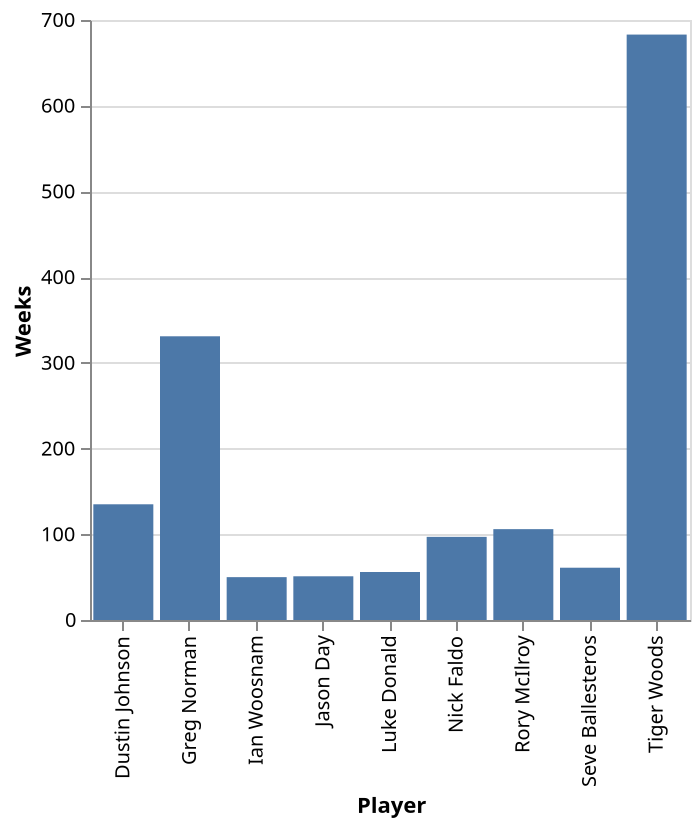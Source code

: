{
  "$schema": "https://vega.github.io/schema/vega-lite/v5.json",
  "description": "A simple bar chart with embedded data.",
  "data": {
    "values": [
      {
        "Weeks": 683,
        "Player": "Tiger Woods"
      },
      {
        "Weeks": 331,
        "Player": "Greg Norman"
      },
      {
        "Weeks": 135,
        "Player": "Dustin Johnson"
      },
      {
        "Weeks": 106,
        "Player": "Rory McIlroy"
      },
      {
        "Weeks": 97,
        "Player": "Nick Faldo"
      },
      {
        "Weeks": 61,
        "Player": "Seve Ballesteros"
      },
      {
        "Weeks": 56,
        "Player": "Luke Donald"
      },
      {
        "Weeks": 51,
        "Player": "Jason Day"
      },
      {
        "Weeks": 50,
        "Player": "Ian Woosnam"
      }
    ]
  },
  "height": 300,
  "width": 300,
  "mark": "bar",
  "encoding": {
    "x": {
      "field": "Player",
      "type": "nominal",
      "axis": {
        "labelAngle": -90
      }
    },
    "y": {
      "field": "Weeks",
      "type": "quantitative"
    }
  }
}